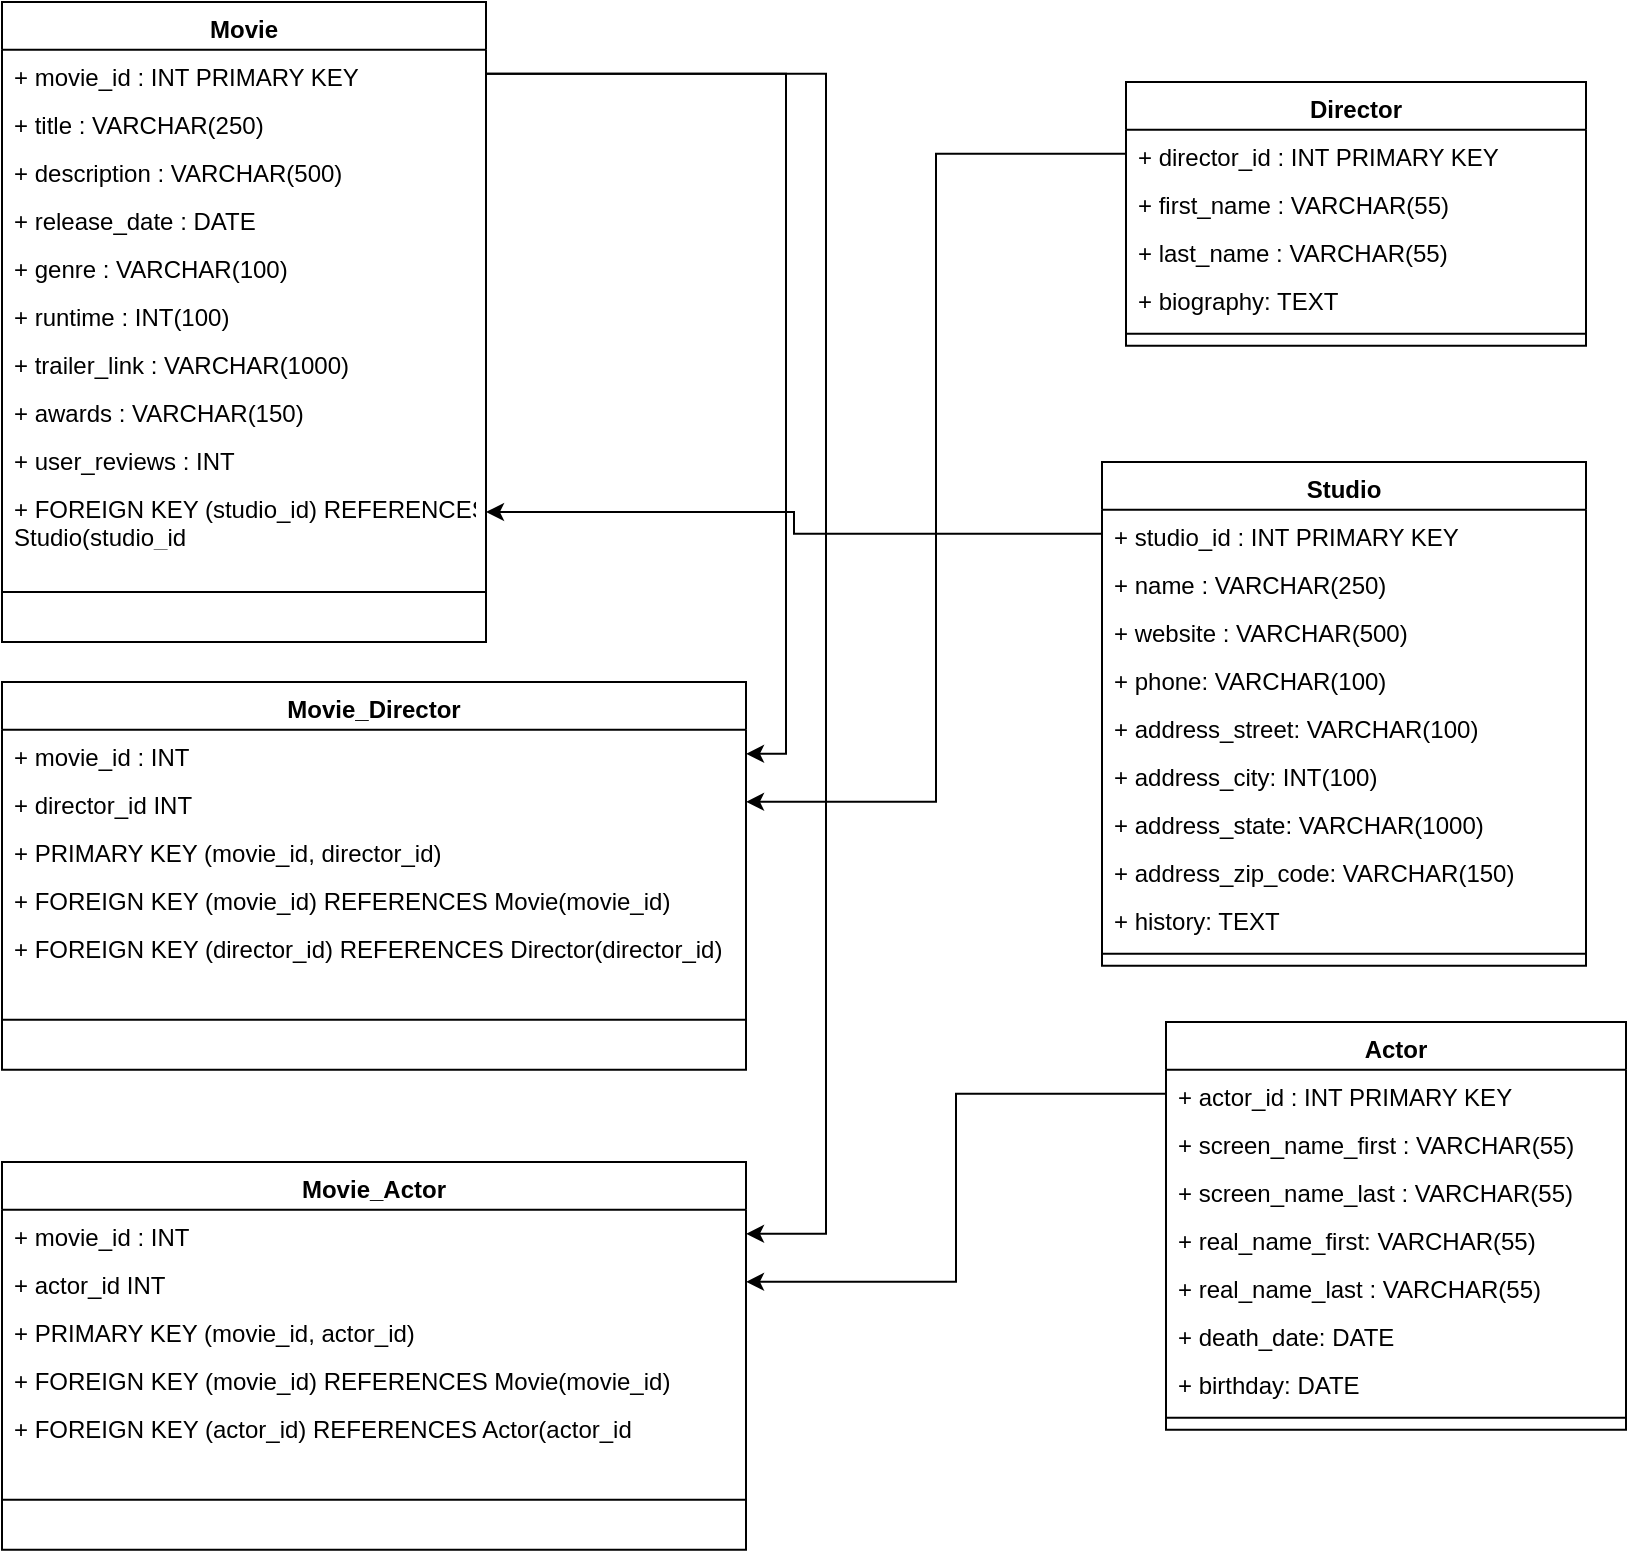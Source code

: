 <mxfile version="24.7.17">
  <diagram name="Page-1" id="C_poMd5vwM3IYlXQkOoz">
    <mxGraphModel dx="1050" dy="699" grid="1" gridSize="10" guides="1" tooltips="1" connect="1" arrows="1" fold="1" page="1" pageScale="1" pageWidth="850" pageHeight="1100" math="0" shadow="0">
      <root>
        <mxCell id="0" />
        <mxCell id="1" parent="0" />
        <mxCell id="2" value="Movie" style="swimlane;fontStyle=1;align=center;verticalAlign=top;childLayout=stackLayout;horizontal=1;startSize=23.905;horizontalStack=0;resizeParent=1;resizeParentMax=0;resizeLast=0;collapsible=0;marginBottom=0;" parent="1" vertex="1">
          <mxGeometry x="8" y="10" width="242" height="320.005" as="geometry" />
        </mxCell>
        <mxCell id="3" value="+ movie_id : INT PRIMARY KEY&#xa;" style="text;strokeColor=none;fillColor=none;align=left;verticalAlign=top;spacingLeft=4;spacingRight=4;overflow=hidden;rotatable=0;points=[[0,0.5],[1,0.5]];portConstraint=eastwest;" parent="2" vertex="1">
          <mxGeometry y="23.905" width="242" height="24" as="geometry" />
        </mxCell>
        <mxCell id="4" value="+ title : VARCHAR(250)&#xa;" style="text;strokeColor=none;fillColor=none;align=left;verticalAlign=top;spacingLeft=4;spacingRight=4;overflow=hidden;rotatable=0;points=[[0,0.5],[1,0.5]];portConstraint=eastwest;" parent="2" vertex="1">
          <mxGeometry y="47.905" width="242" height="24" as="geometry" />
        </mxCell>
        <mxCell id="5" value="+ description : VARCHAR(500)" style="text;strokeColor=none;fillColor=none;align=left;verticalAlign=top;spacingLeft=4;spacingRight=4;overflow=hidden;rotatable=0;points=[[0,0.5],[1,0.5]];portConstraint=eastwest;" parent="2" vertex="1">
          <mxGeometry y="71.905" width="242" height="24" as="geometry" />
        </mxCell>
        <mxCell id="6" value="+ release_date : DATE" style="text;strokeColor=none;fillColor=none;align=left;verticalAlign=top;spacingLeft=4;spacingRight=4;overflow=hidden;rotatable=0;points=[[0,0.5],[1,0.5]];portConstraint=eastwest;" parent="2" vertex="1">
          <mxGeometry y="95.905" width="242" height="24" as="geometry" />
        </mxCell>
        <mxCell id="7" value="+ genre : VARCHAR(100)" style="text;strokeColor=none;fillColor=none;align=left;verticalAlign=top;spacingLeft=4;spacingRight=4;overflow=hidden;rotatable=0;points=[[0,0.5],[1,0.5]];portConstraint=eastwest;" parent="2" vertex="1">
          <mxGeometry y="119.905" width="242" height="24" as="geometry" />
        </mxCell>
        <mxCell id="8" value="+ runtime : INT(100)" style="text;strokeColor=none;fillColor=none;align=left;verticalAlign=top;spacingLeft=4;spacingRight=4;overflow=hidden;rotatable=0;points=[[0,0.5],[1,0.5]];portConstraint=eastwest;" parent="2" vertex="1">
          <mxGeometry y="143.905" width="242" height="24" as="geometry" />
        </mxCell>
        <mxCell id="9" value="+ trailer_link : VARCHAR(1000)" style="text;strokeColor=none;fillColor=none;align=left;verticalAlign=top;spacingLeft=4;spacingRight=4;overflow=hidden;rotatable=0;points=[[0,0.5],[1,0.5]];portConstraint=eastwest;" parent="2" vertex="1">
          <mxGeometry y="167.905" width="242" height="24" as="geometry" />
        </mxCell>
        <mxCell id="10" value="+ awards : VARCHAR(150)" style="text;strokeColor=none;fillColor=none;align=left;verticalAlign=top;spacingLeft=4;spacingRight=4;overflow=hidden;rotatable=0;points=[[0,0.5],[1,0.5]];portConstraint=eastwest;" parent="2" vertex="1">
          <mxGeometry y="191.905" width="242" height="24" as="geometry" />
        </mxCell>
        <mxCell id="11" value="+ user_reviews : INT" style="text;strokeColor=none;fillColor=none;align=left;verticalAlign=top;spacingLeft=4;spacingRight=4;overflow=hidden;rotatable=0;points=[[0,0.5],[1,0.5]];portConstraint=eastwest;" parent="2" vertex="1">
          <mxGeometry y="215.905" width="242" height="24.1" as="geometry" />
        </mxCell>
        <mxCell id="rRrfgKR-Oz7Lx59N7jPq-61" value="+ FOREIGN KEY (studio_id) REFERENCES&#xa;Studio(studio_id" style="text;strokeColor=none;fillColor=none;align=left;verticalAlign=top;spacingLeft=4;spacingRight=4;overflow=hidden;rotatable=0;points=[[0,0.5],[1,0.5]];portConstraint=eastwest;" vertex="1" parent="2">
          <mxGeometry y="240.005" width="242" height="30" as="geometry" />
        </mxCell>
        <mxCell id="12" style="line;strokeWidth=1;fillColor=none;align=left;verticalAlign=middle;spacingTop=-1;spacingLeft=3;spacingRight=3;rotatable=0;labelPosition=right;points=[];portConstraint=eastwest;strokeColor=inherit;" parent="2" vertex="1">
          <mxGeometry y="270.005" width="242" height="50" as="geometry" />
        </mxCell>
        <mxCell id="rRrfgKR-Oz7Lx59N7jPq-24" value="Director" style="swimlane;fontStyle=1;align=center;verticalAlign=top;childLayout=stackLayout;horizontal=1;startSize=23.905;horizontalStack=0;resizeParent=1;resizeParentMax=0;resizeLast=0;collapsible=0;marginBottom=0;" vertex="1" parent="1">
          <mxGeometry x="570" y="50" width="230" height="131.905" as="geometry" />
        </mxCell>
        <mxCell id="rRrfgKR-Oz7Lx59N7jPq-25" value="+ director_id : INT PRIMARY KEY" style="text;strokeColor=none;fillColor=none;align=left;verticalAlign=top;spacingLeft=4;spacingRight=4;overflow=hidden;rotatable=0;points=[[0,0.5],[1,0.5]];portConstraint=eastwest;" vertex="1" parent="rRrfgKR-Oz7Lx59N7jPq-24">
          <mxGeometry y="23.905" width="230" height="24" as="geometry" />
        </mxCell>
        <mxCell id="rRrfgKR-Oz7Lx59N7jPq-26" value="+ first_name : VARCHAR(55)" style="text;strokeColor=none;fillColor=none;align=left;verticalAlign=top;spacingLeft=4;spacingRight=4;overflow=hidden;rotatable=0;points=[[0,0.5],[1,0.5]];portConstraint=eastwest;" vertex="1" parent="rRrfgKR-Oz7Lx59N7jPq-24">
          <mxGeometry y="47.905" width="230" height="24" as="geometry" />
        </mxCell>
        <mxCell id="rRrfgKR-Oz7Lx59N7jPq-27" value="+ last_name : VARCHAR(55)" style="text;strokeColor=none;fillColor=none;align=left;verticalAlign=top;spacingLeft=4;spacingRight=4;overflow=hidden;rotatable=0;points=[[0,0.5],[1,0.5]];portConstraint=eastwest;" vertex="1" parent="rRrfgKR-Oz7Lx59N7jPq-24">
          <mxGeometry y="71.905" width="230" height="24" as="geometry" />
        </mxCell>
        <mxCell id="rRrfgKR-Oz7Lx59N7jPq-28" value="+ biography: TEXT " style="text;strokeColor=none;fillColor=none;align=left;verticalAlign=top;spacingLeft=4;spacingRight=4;overflow=hidden;rotatable=0;points=[[0,0.5],[1,0.5]];portConstraint=eastwest;" vertex="1" parent="rRrfgKR-Oz7Lx59N7jPq-24">
          <mxGeometry y="95.905" width="230" height="24" as="geometry" />
        </mxCell>
        <mxCell id="rRrfgKR-Oz7Lx59N7jPq-34" style="line;strokeWidth=1;fillColor=none;align=left;verticalAlign=middle;spacingTop=-1;spacingLeft=3;spacingRight=3;rotatable=0;labelPosition=right;points=[];portConstraint=eastwest;strokeColor=inherit;" vertex="1" parent="rRrfgKR-Oz7Lx59N7jPq-24">
          <mxGeometry y="119.905" width="230" height="12" as="geometry" />
        </mxCell>
        <mxCell id="rRrfgKR-Oz7Lx59N7jPq-40" value="Actor" style="swimlane;fontStyle=1;align=center;verticalAlign=top;childLayout=stackLayout;horizontal=1;startSize=23.905;horizontalStack=0;resizeParent=1;resizeParentMax=0;resizeLast=0;collapsible=0;marginBottom=0;" vertex="1" parent="1">
          <mxGeometry x="590" y="520" width="230" height="203.905" as="geometry" />
        </mxCell>
        <mxCell id="rRrfgKR-Oz7Lx59N7jPq-41" value="+ actor_id : INT PRIMARY KEY" style="text;strokeColor=none;fillColor=none;align=left;verticalAlign=top;spacingLeft=4;spacingRight=4;overflow=hidden;rotatable=0;points=[[0,0.5],[1,0.5]];portConstraint=eastwest;" vertex="1" parent="rRrfgKR-Oz7Lx59N7jPq-40">
          <mxGeometry y="23.905" width="230" height="24" as="geometry" />
        </mxCell>
        <mxCell id="rRrfgKR-Oz7Lx59N7jPq-42" value="+ screen_name_first : VARCHAR(55)" style="text;strokeColor=none;fillColor=none;align=left;verticalAlign=top;spacingLeft=4;spacingRight=4;overflow=hidden;rotatable=0;points=[[0,0.5],[1,0.5]];portConstraint=eastwest;" vertex="1" parent="rRrfgKR-Oz7Lx59N7jPq-40">
          <mxGeometry y="47.905" width="230" height="24" as="geometry" />
        </mxCell>
        <mxCell id="rRrfgKR-Oz7Lx59N7jPq-43" value="+ screen_name_last : VARCHAR(55)" style="text;strokeColor=none;fillColor=none;align=left;verticalAlign=top;spacingLeft=4;spacingRight=4;overflow=hidden;rotatable=0;points=[[0,0.5],[1,0.5]];portConstraint=eastwest;" vertex="1" parent="rRrfgKR-Oz7Lx59N7jPq-40">
          <mxGeometry y="71.905" width="230" height="24" as="geometry" />
        </mxCell>
        <mxCell id="rRrfgKR-Oz7Lx59N7jPq-44" value="+ real_name_first: VARCHAR(55) " style="text;strokeColor=none;fillColor=none;align=left;verticalAlign=top;spacingLeft=4;spacingRight=4;overflow=hidden;rotatable=0;points=[[0,0.5],[1,0.5]];portConstraint=eastwest;" vertex="1" parent="rRrfgKR-Oz7Lx59N7jPq-40">
          <mxGeometry y="95.905" width="230" height="24" as="geometry" />
        </mxCell>
        <mxCell id="rRrfgKR-Oz7Lx59N7jPq-45" value="+ real_name_last : VARCHAR(55)" style="text;strokeColor=none;fillColor=none;align=left;verticalAlign=top;spacingLeft=4;spacingRight=4;overflow=hidden;rotatable=0;points=[[0,0.5],[1,0.5]];portConstraint=eastwest;" vertex="1" parent="rRrfgKR-Oz7Lx59N7jPq-40">
          <mxGeometry y="119.905" width="230" height="24" as="geometry" />
        </mxCell>
        <mxCell id="rRrfgKR-Oz7Lx59N7jPq-46" value="+ death_date: DATE" style="text;strokeColor=none;fillColor=none;align=left;verticalAlign=top;spacingLeft=4;spacingRight=4;overflow=hidden;rotatable=0;points=[[0,0.5],[1,0.5]];portConstraint=eastwest;" vertex="1" parent="rRrfgKR-Oz7Lx59N7jPq-40">
          <mxGeometry y="143.905" width="230" height="24" as="geometry" />
        </mxCell>
        <mxCell id="rRrfgKR-Oz7Lx59N7jPq-47" value="+ birthday: DATE" style="text;strokeColor=none;fillColor=none;align=left;verticalAlign=top;spacingLeft=4;spacingRight=4;overflow=hidden;rotatable=0;points=[[0,0.5],[1,0.5]];portConstraint=eastwest;" vertex="1" parent="rRrfgKR-Oz7Lx59N7jPq-40">
          <mxGeometry y="167.905" width="230" height="24" as="geometry" />
        </mxCell>
        <mxCell id="rRrfgKR-Oz7Lx59N7jPq-48" style="line;strokeWidth=1;fillColor=none;align=left;verticalAlign=middle;spacingTop=-1;spacingLeft=3;spacingRight=3;rotatable=0;labelPosition=right;points=[];portConstraint=eastwest;strokeColor=inherit;" vertex="1" parent="rRrfgKR-Oz7Lx59N7jPq-40">
          <mxGeometry y="191.905" width="230" height="12" as="geometry" />
        </mxCell>
        <mxCell id="rRrfgKR-Oz7Lx59N7jPq-50" value="Studio" style="swimlane;fontStyle=1;align=center;verticalAlign=top;childLayout=stackLayout;horizontal=1;startSize=23.905;horizontalStack=0;resizeParent=1;resizeParentMax=0;resizeLast=0;collapsible=0;marginBottom=0;" vertex="1" parent="1">
          <mxGeometry x="558" y="240" width="242" height="251.905" as="geometry" />
        </mxCell>
        <mxCell id="rRrfgKR-Oz7Lx59N7jPq-51" value="+ studio_id : INT PRIMARY KEY&#xa;" style="text;strokeColor=none;fillColor=none;align=left;verticalAlign=top;spacingLeft=4;spacingRight=4;overflow=hidden;rotatable=0;points=[[0,0.5],[1,0.5]];portConstraint=eastwest;" vertex="1" parent="rRrfgKR-Oz7Lx59N7jPq-50">
          <mxGeometry y="23.905" width="242" height="24" as="geometry" />
        </mxCell>
        <mxCell id="rRrfgKR-Oz7Lx59N7jPq-52" value="+ name : VARCHAR(250)&#xa;" style="text;strokeColor=none;fillColor=none;align=left;verticalAlign=top;spacingLeft=4;spacingRight=4;overflow=hidden;rotatable=0;points=[[0,0.5],[1,0.5]];portConstraint=eastwest;" vertex="1" parent="rRrfgKR-Oz7Lx59N7jPq-50">
          <mxGeometry y="47.905" width="242" height="24" as="geometry" />
        </mxCell>
        <mxCell id="rRrfgKR-Oz7Lx59N7jPq-53" value="+ website : VARCHAR(500)" style="text;strokeColor=none;fillColor=none;align=left;verticalAlign=top;spacingLeft=4;spacingRight=4;overflow=hidden;rotatable=0;points=[[0,0.5],[1,0.5]];portConstraint=eastwest;" vertex="1" parent="rRrfgKR-Oz7Lx59N7jPq-50">
          <mxGeometry y="71.905" width="242" height="24" as="geometry" />
        </mxCell>
        <mxCell id="rRrfgKR-Oz7Lx59N7jPq-54" value="+ phone: VARCHAR(100)" style="text;strokeColor=none;fillColor=none;align=left;verticalAlign=top;spacingLeft=4;spacingRight=4;overflow=hidden;rotatable=0;points=[[0,0.5],[1,0.5]];portConstraint=eastwest;" vertex="1" parent="rRrfgKR-Oz7Lx59N7jPq-50">
          <mxGeometry y="95.905" width="242" height="24" as="geometry" />
        </mxCell>
        <mxCell id="rRrfgKR-Oz7Lx59N7jPq-55" value="+ address_street: VARCHAR(100)" style="text;strokeColor=none;fillColor=none;align=left;verticalAlign=top;spacingLeft=4;spacingRight=4;overflow=hidden;rotatable=0;points=[[0,0.5],[1,0.5]];portConstraint=eastwest;" vertex="1" parent="rRrfgKR-Oz7Lx59N7jPq-50">
          <mxGeometry y="119.905" width="242" height="24" as="geometry" />
        </mxCell>
        <mxCell id="rRrfgKR-Oz7Lx59N7jPq-56" value="+ address_city: INT(100)" style="text;strokeColor=none;fillColor=none;align=left;verticalAlign=top;spacingLeft=4;spacingRight=4;overflow=hidden;rotatable=0;points=[[0,0.5],[1,0.5]];portConstraint=eastwest;" vertex="1" parent="rRrfgKR-Oz7Lx59N7jPq-50">
          <mxGeometry y="143.905" width="242" height="24" as="geometry" />
        </mxCell>
        <mxCell id="rRrfgKR-Oz7Lx59N7jPq-57" value="+ address_state: VARCHAR(1000)" style="text;strokeColor=none;fillColor=none;align=left;verticalAlign=top;spacingLeft=4;spacingRight=4;overflow=hidden;rotatable=0;points=[[0,0.5],[1,0.5]];portConstraint=eastwest;" vertex="1" parent="rRrfgKR-Oz7Lx59N7jPq-50">
          <mxGeometry y="167.905" width="242" height="24" as="geometry" />
        </mxCell>
        <mxCell id="rRrfgKR-Oz7Lx59N7jPq-58" value="+ address_zip_code: VARCHAR(150)" style="text;strokeColor=none;fillColor=none;align=left;verticalAlign=top;spacingLeft=4;spacingRight=4;overflow=hidden;rotatable=0;points=[[0,0.5],[1,0.5]];portConstraint=eastwest;" vertex="1" parent="rRrfgKR-Oz7Lx59N7jPq-50">
          <mxGeometry y="191.905" width="242" height="24" as="geometry" />
        </mxCell>
        <mxCell id="rRrfgKR-Oz7Lx59N7jPq-59" value="+ history: TEXT" style="text;strokeColor=none;fillColor=none;align=left;verticalAlign=top;spacingLeft=4;spacingRight=4;overflow=hidden;rotatable=0;points=[[0,0.5],[1,0.5]];portConstraint=eastwest;" vertex="1" parent="rRrfgKR-Oz7Lx59N7jPq-50">
          <mxGeometry y="215.905" width="242" height="24" as="geometry" />
        </mxCell>
        <mxCell id="rRrfgKR-Oz7Lx59N7jPq-60" style="line;strokeWidth=1;fillColor=none;align=left;verticalAlign=middle;spacingTop=-1;spacingLeft=3;spacingRight=3;rotatable=0;labelPosition=right;points=[];portConstraint=eastwest;strokeColor=inherit;" vertex="1" parent="rRrfgKR-Oz7Lx59N7jPq-50">
          <mxGeometry y="239.905" width="242" height="12" as="geometry" />
        </mxCell>
        <mxCell id="rRrfgKR-Oz7Lx59N7jPq-62" value="Movie_Director" style="swimlane;fontStyle=1;align=center;verticalAlign=top;childLayout=stackLayout;horizontal=1;startSize=23.905;horizontalStack=0;resizeParent=1;resizeParentMax=0;resizeLast=0;collapsible=0;marginBottom=0;" vertex="1" parent="1">
          <mxGeometry x="8" y="350" width="372" height="193.905" as="geometry" />
        </mxCell>
        <mxCell id="rRrfgKR-Oz7Lx59N7jPq-63" value="+ movie_id : INT&#xa;" style="text;strokeColor=none;fillColor=none;align=left;verticalAlign=top;spacingLeft=4;spacingRight=4;overflow=hidden;rotatable=0;points=[[0,0.5],[1,0.5]];portConstraint=eastwest;" vertex="1" parent="rRrfgKR-Oz7Lx59N7jPq-62">
          <mxGeometry y="23.905" width="372" height="24" as="geometry" />
        </mxCell>
        <mxCell id="rRrfgKR-Oz7Lx59N7jPq-64" value="+ director_id INT&#xa;" style="text;strokeColor=none;fillColor=none;align=left;verticalAlign=top;spacingLeft=4;spacingRight=4;overflow=hidden;rotatable=0;points=[[0,0.5],[1,0.5]];portConstraint=eastwest;" vertex="1" parent="rRrfgKR-Oz7Lx59N7jPq-62">
          <mxGeometry y="47.905" width="372" height="24" as="geometry" />
        </mxCell>
        <mxCell id="rRrfgKR-Oz7Lx59N7jPq-65" value="+ PRIMARY KEY (movie_id, director_id)" style="text;strokeColor=none;fillColor=none;align=left;verticalAlign=top;spacingLeft=4;spacingRight=4;overflow=hidden;rotatable=0;points=[[0,0.5],[1,0.5]];portConstraint=eastwest;" vertex="1" parent="rRrfgKR-Oz7Lx59N7jPq-62">
          <mxGeometry y="71.905" width="372" height="24" as="geometry" />
        </mxCell>
        <mxCell id="rRrfgKR-Oz7Lx59N7jPq-66" value="+ FOREIGN KEY (movie_id) REFERENCES Movie(movie_id)" style="text;strokeColor=none;fillColor=none;align=left;verticalAlign=top;spacingLeft=4;spacingRight=4;overflow=hidden;rotatable=0;points=[[0,0.5],[1,0.5]];portConstraint=eastwest;" vertex="1" parent="rRrfgKR-Oz7Lx59N7jPq-62">
          <mxGeometry y="95.905" width="372" height="24" as="geometry" />
        </mxCell>
        <mxCell id="rRrfgKR-Oz7Lx59N7jPq-67" value="+ FOREIGN KEY (director_id) REFERENCES Director(director_id)" style="text;strokeColor=none;fillColor=none;align=left;verticalAlign=top;spacingLeft=4;spacingRight=4;overflow=hidden;rotatable=0;points=[[0,0.5],[1,0.5]];portConstraint=eastwest;" vertex="1" parent="rRrfgKR-Oz7Lx59N7jPq-62">
          <mxGeometry y="119.905" width="372" height="24" as="geometry" />
        </mxCell>
        <mxCell id="rRrfgKR-Oz7Lx59N7jPq-73" style="line;strokeWidth=1;fillColor=none;align=left;verticalAlign=middle;spacingTop=-1;spacingLeft=3;spacingRight=3;rotatable=0;labelPosition=right;points=[];portConstraint=eastwest;strokeColor=inherit;" vertex="1" parent="rRrfgKR-Oz7Lx59N7jPq-62">
          <mxGeometry y="143.905" width="372" height="50" as="geometry" />
        </mxCell>
        <mxCell id="rRrfgKR-Oz7Lx59N7jPq-74" value="Movie_Actor" style="swimlane;fontStyle=1;align=center;verticalAlign=top;childLayout=stackLayout;horizontal=1;startSize=23.905;horizontalStack=0;resizeParent=1;resizeParentMax=0;resizeLast=0;collapsible=0;marginBottom=0;" vertex="1" parent="1">
          <mxGeometry x="8" y="590" width="372" height="193.905" as="geometry" />
        </mxCell>
        <mxCell id="rRrfgKR-Oz7Lx59N7jPq-75" value="+ movie_id : INT&#xa;" style="text;strokeColor=none;fillColor=none;align=left;verticalAlign=top;spacingLeft=4;spacingRight=4;overflow=hidden;rotatable=0;points=[[0,0.5],[1,0.5]];portConstraint=eastwest;" vertex="1" parent="rRrfgKR-Oz7Lx59N7jPq-74">
          <mxGeometry y="23.905" width="372" height="24" as="geometry" />
        </mxCell>
        <mxCell id="rRrfgKR-Oz7Lx59N7jPq-76" value="+ actor_id INT&#xa;" style="text;strokeColor=none;fillColor=none;align=left;verticalAlign=top;spacingLeft=4;spacingRight=4;overflow=hidden;rotatable=0;points=[[0,0.5],[1,0.5]];portConstraint=eastwest;" vertex="1" parent="rRrfgKR-Oz7Lx59N7jPq-74">
          <mxGeometry y="47.905" width="372" height="24" as="geometry" />
        </mxCell>
        <mxCell id="rRrfgKR-Oz7Lx59N7jPq-77" value="+ PRIMARY KEY (movie_id, actor_id)" style="text;strokeColor=none;fillColor=none;align=left;verticalAlign=top;spacingLeft=4;spacingRight=4;overflow=hidden;rotatable=0;points=[[0,0.5],[1,0.5]];portConstraint=eastwest;" vertex="1" parent="rRrfgKR-Oz7Lx59N7jPq-74">
          <mxGeometry y="71.905" width="372" height="24" as="geometry" />
        </mxCell>
        <mxCell id="rRrfgKR-Oz7Lx59N7jPq-78" value="+ FOREIGN KEY (movie_id) REFERENCES Movie(movie_id)" style="text;strokeColor=none;fillColor=none;align=left;verticalAlign=top;spacingLeft=4;spacingRight=4;overflow=hidden;rotatable=0;points=[[0,0.5],[1,0.5]];portConstraint=eastwest;" vertex="1" parent="rRrfgKR-Oz7Lx59N7jPq-74">
          <mxGeometry y="95.905" width="372" height="24" as="geometry" />
        </mxCell>
        <mxCell id="rRrfgKR-Oz7Lx59N7jPq-79" value="+ FOREIGN KEY (actor_id) REFERENCES Actor(actor_id" style="text;strokeColor=none;fillColor=none;align=left;verticalAlign=top;spacingLeft=4;spacingRight=4;overflow=hidden;rotatable=0;points=[[0,0.5],[1,0.5]];portConstraint=eastwest;" vertex="1" parent="rRrfgKR-Oz7Lx59N7jPq-74">
          <mxGeometry y="119.905" width="372" height="24" as="geometry" />
        </mxCell>
        <mxCell id="rRrfgKR-Oz7Lx59N7jPq-80" style="line;strokeWidth=1;fillColor=none;align=left;verticalAlign=middle;spacingTop=-1;spacingLeft=3;spacingRight=3;rotatable=0;labelPosition=right;points=[];portConstraint=eastwest;strokeColor=inherit;" vertex="1" parent="rRrfgKR-Oz7Lx59N7jPq-74">
          <mxGeometry y="143.905" width="372" height="50" as="geometry" />
        </mxCell>
        <mxCell id="rRrfgKR-Oz7Lx59N7jPq-81" style="edgeStyle=orthogonalEdgeStyle;rounded=0;orthogonalLoop=1;jettySize=auto;html=1;exitX=0;exitY=0.5;exitDx=0;exitDy=0;entryX=1;entryY=0.5;entryDx=0;entryDy=0;" edge="1" parent="1" source="rRrfgKR-Oz7Lx59N7jPq-41" target="rRrfgKR-Oz7Lx59N7jPq-76">
          <mxGeometry relative="1" as="geometry" />
        </mxCell>
        <mxCell id="rRrfgKR-Oz7Lx59N7jPq-82" style="edgeStyle=orthogonalEdgeStyle;rounded=0;orthogonalLoop=1;jettySize=auto;html=1;exitX=1;exitY=0.5;exitDx=0;exitDy=0;entryX=1;entryY=0.5;entryDx=0;entryDy=0;" edge="1" parent="1" source="3" target="rRrfgKR-Oz7Lx59N7jPq-75">
          <mxGeometry relative="1" as="geometry">
            <Array as="points">
              <mxPoint x="420" y="46" />
              <mxPoint x="420" y="626" />
            </Array>
          </mxGeometry>
        </mxCell>
        <mxCell id="rRrfgKR-Oz7Lx59N7jPq-83" style="edgeStyle=orthogonalEdgeStyle;rounded=0;orthogonalLoop=1;jettySize=auto;html=1;entryX=1;entryY=0.5;entryDx=0;entryDy=0;" edge="1" parent="1" source="3" target="rRrfgKR-Oz7Lx59N7jPq-63">
          <mxGeometry relative="1" as="geometry" />
        </mxCell>
        <mxCell id="rRrfgKR-Oz7Lx59N7jPq-84" style="edgeStyle=orthogonalEdgeStyle;rounded=0;orthogonalLoop=1;jettySize=auto;html=1;entryX=1;entryY=0.5;entryDx=0;entryDy=0;" edge="1" parent="1" source="rRrfgKR-Oz7Lx59N7jPq-25" target="rRrfgKR-Oz7Lx59N7jPq-64">
          <mxGeometry relative="1" as="geometry" />
        </mxCell>
        <mxCell id="rRrfgKR-Oz7Lx59N7jPq-85" style="edgeStyle=orthogonalEdgeStyle;rounded=0;orthogonalLoop=1;jettySize=auto;html=1;exitX=0;exitY=0.5;exitDx=0;exitDy=0;entryX=1;entryY=0.5;entryDx=0;entryDy=0;" edge="1" parent="1" source="rRrfgKR-Oz7Lx59N7jPq-51" target="rRrfgKR-Oz7Lx59N7jPq-61">
          <mxGeometry relative="1" as="geometry" />
        </mxCell>
      </root>
    </mxGraphModel>
  </diagram>
</mxfile>
